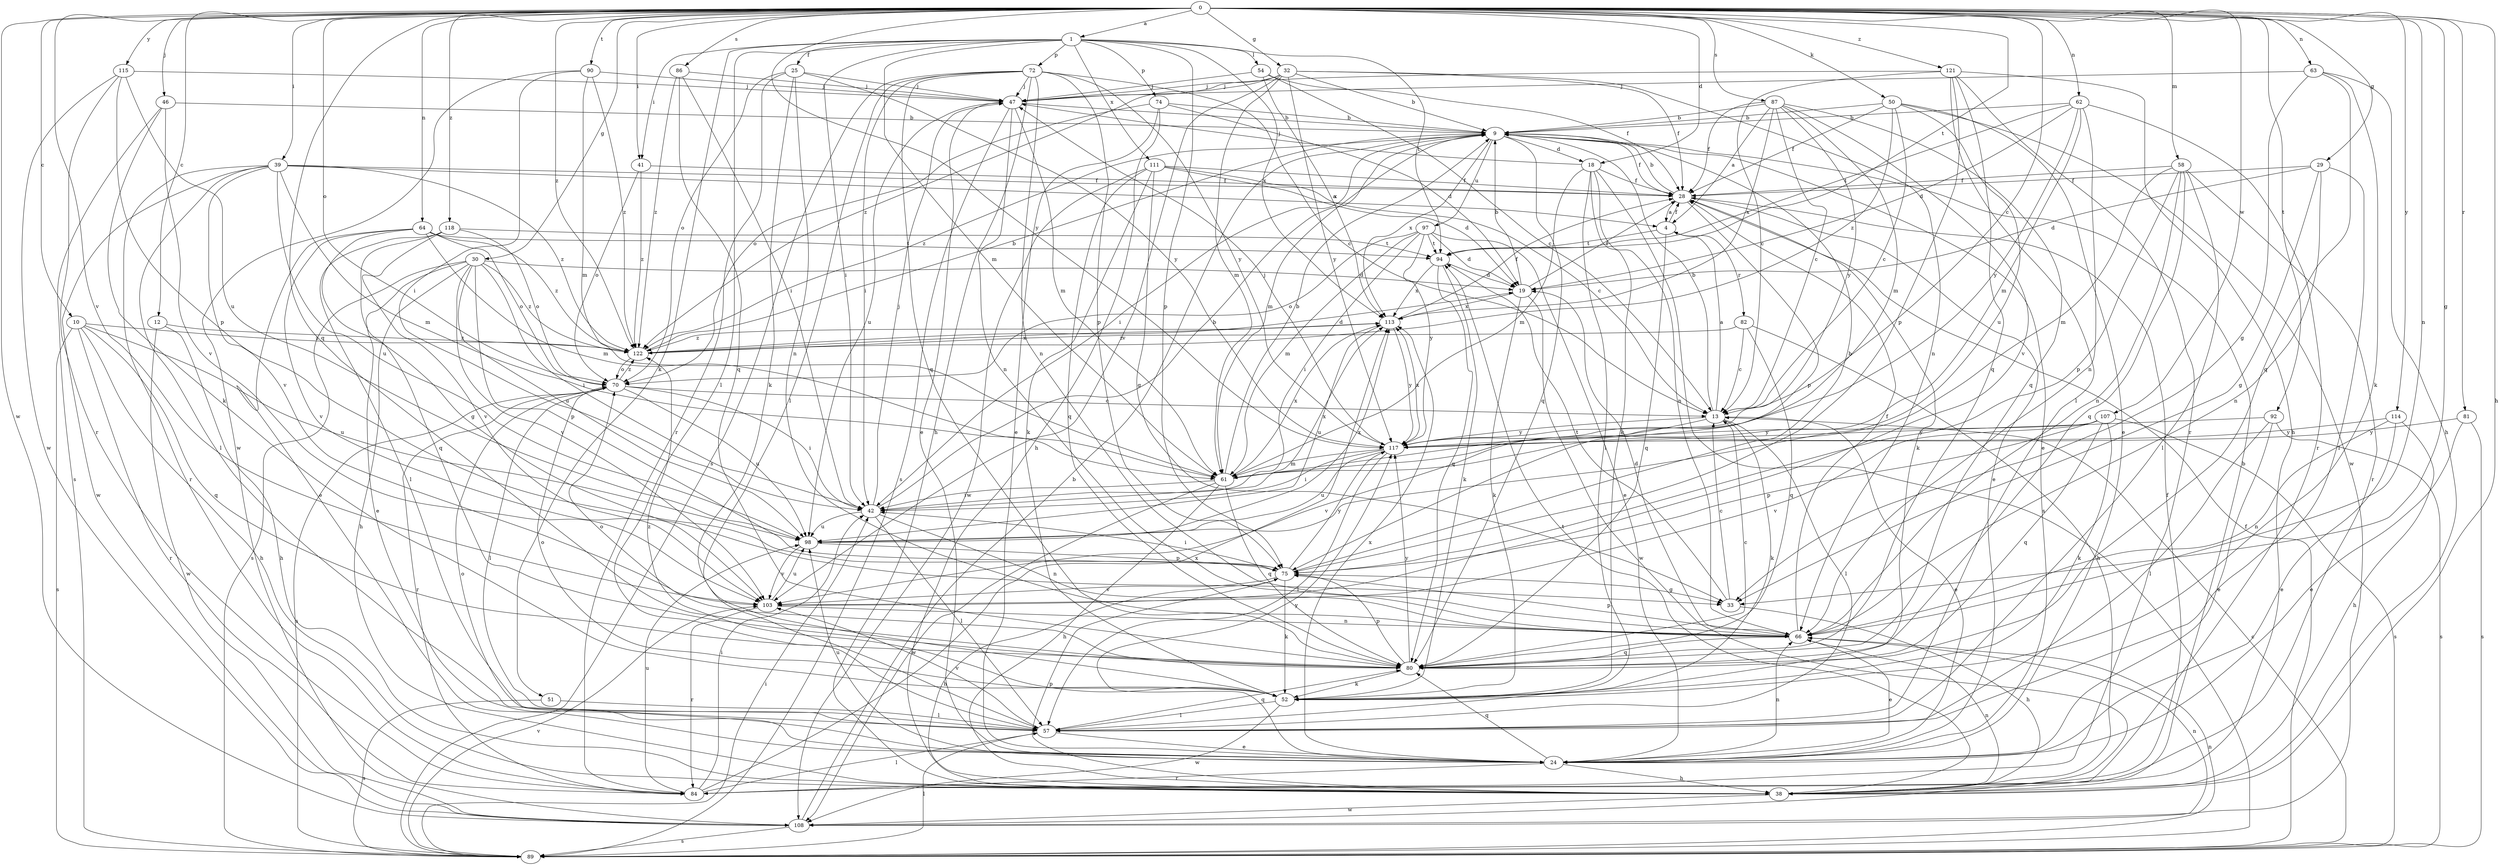 strict digraph  {
0;
1;
4;
9;
10;
12;
13;
18;
19;
24;
25;
28;
29;
30;
32;
33;
38;
39;
41;
42;
46;
47;
50;
51;
52;
54;
57;
58;
61;
62;
63;
64;
66;
70;
72;
74;
75;
80;
81;
82;
84;
86;
87;
89;
90;
92;
94;
97;
98;
103;
107;
108;
111;
113;
114;
115;
117;
118;
121;
122;
0 -> 1  [label=a];
0 -> 10  [label=c];
0 -> 12  [label=c];
0 -> 13  [label=c];
0 -> 18  [label=d];
0 -> 29  [label=g];
0 -> 30  [label=g];
0 -> 32  [label=g];
0 -> 33  [label=g];
0 -> 38  [label=h];
0 -> 39  [label=i];
0 -> 41  [label=i];
0 -> 46  [label=j];
0 -> 50  [label=k];
0 -> 58  [label=m];
0 -> 62  [label=n];
0 -> 63  [label=n];
0 -> 64  [label=n];
0 -> 66  [label=n];
0 -> 70  [label=o];
0 -> 80  [label=q];
0 -> 81  [label=r];
0 -> 86  [label=s];
0 -> 87  [label=s];
0 -> 90  [label=t];
0 -> 92  [label=t];
0 -> 94  [label=t];
0 -> 103  [label=v];
0 -> 107  [label=w];
0 -> 108  [label=w];
0 -> 114  [label=y];
0 -> 115  [label=y];
0 -> 117  [label=y];
0 -> 118  [label=z];
0 -> 121  [label=z];
0 -> 122  [label=z];
1 -> 25  [label=f];
1 -> 41  [label=i];
1 -> 42  [label=i];
1 -> 51  [label=k];
1 -> 54  [label=l];
1 -> 57  [label=l];
1 -> 61  [label=m];
1 -> 72  [label=p];
1 -> 74  [label=p];
1 -> 75  [label=p];
1 -> 94  [label=t];
1 -> 111  [label=x];
1 -> 113  [label=x];
4 -> 28  [label=f];
4 -> 80  [label=q];
4 -> 82  [label=r];
4 -> 94  [label=t];
9 -> 18  [label=d];
9 -> 24  [label=e];
9 -> 28  [label=f];
9 -> 42  [label=i];
9 -> 61  [label=m];
9 -> 80  [label=q];
9 -> 97  [label=u];
9 -> 113  [label=x];
9 -> 122  [label=z];
10 -> 38  [label=h];
10 -> 80  [label=q];
10 -> 84  [label=r];
10 -> 89  [label=s];
10 -> 98  [label=u];
10 -> 122  [label=z];
12 -> 38  [label=h];
12 -> 108  [label=w];
12 -> 122  [label=z];
13 -> 4  [label=a];
13 -> 9  [label=b];
13 -> 24  [label=e];
13 -> 52  [label=k];
13 -> 57  [label=l];
13 -> 103  [label=v];
13 -> 117  [label=y];
18 -> 28  [label=f];
18 -> 47  [label=j];
18 -> 52  [label=k];
18 -> 57  [label=l];
18 -> 61  [label=m];
18 -> 66  [label=n];
18 -> 89  [label=s];
19 -> 9  [label=b];
19 -> 28  [label=f];
19 -> 52  [label=k];
19 -> 108  [label=w];
19 -> 113  [label=x];
24 -> 38  [label=h];
24 -> 66  [label=n];
24 -> 70  [label=o];
24 -> 80  [label=q];
24 -> 84  [label=r];
24 -> 98  [label=u];
24 -> 113  [label=x];
24 -> 117  [label=y];
25 -> 47  [label=j];
25 -> 52  [label=k];
25 -> 66  [label=n];
25 -> 70  [label=o];
25 -> 84  [label=r];
25 -> 117  [label=y];
28 -> 4  [label=a];
28 -> 9  [label=b];
28 -> 24  [label=e];
28 -> 52  [label=k];
28 -> 75  [label=p];
29 -> 19  [label=d];
29 -> 28  [label=f];
29 -> 33  [label=g];
29 -> 57  [label=l];
29 -> 66  [label=n];
30 -> 19  [label=d];
30 -> 24  [label=e];
30 -> 38  [label=h];
30 -> 42  [label=i];
30 -> 75  [label=p];
30 -> 89  [label=s];
30 -> 98  [label=u];
30 -> 103  [label=v];
30 -> 122  [label=z];
32 -> 9  [label=b];
32 -> 28  [label=f];
32 -> 47  [label=j];
32 -> 61  [label=m];
32 -> 66  [label=n];
32 -> 103  [label=v];
32 -> 117  [label=y];
32 -> 122  [label=z];
33 -> 13  [label=c];
33 -> 38  [label=h];
33 -> 94  [label=t];
38 -> 9  [label=b];
38 -> 28  [label=f];
38 -> 66  [label=n];
38 -> 75  [label=p];
38 -> 94  [label=t];
38 -> 108  [label=w];
39 -> 4  [label=a];
39 -> 28  [label=f];
39 -> 57  [label=l];
39 -> 61  [label=m];
39 -> 84  [label=r];
39 -> 98  [label=u];
39 -> 103  [label=v];
39 -> 108  [label=w];
39 -> 122  [label=z];
41 -> 28  [label=f];
41 -> 70  [label=o];
41 -> 122  [label=z];
42 -> 9  [label=b];
42 -> 47  [label=j];
42 -> 57  [label=l];
42 -> 66  [label=n];
42 -> 98  [label=u];
42 -> 113  [label=x];
46 -> 9  [label=b];
46 -> 52  [label=k];
46 -> 89  [label=s];
46 -> 103  [label=v];
47 -> 9  [label=b];
47 -> 24  [label=e];
47 -> 61  [label=m];
47 -> 66  [label=n];
47 -> 89  [label=s];
47 -> 98  [label=u];
50 -> 9  [label=b];
50 -> 13  [label=c];
50 -> 24  [label=e];
50 -> 28  [label=f];
50 -> 98  [label=u];
50 -> 108  [label=w];
50 -> 122  [label=z];
51 -> 57  [label=l];
51 -> 89  [label=s];
52 -> 57  [label=l];
52 -> 70  [label=o];
52 -> 108  [label=w];
52 -> 122  [label=z];
54 -> 13  [label=c];
54 -> 28  [label=f];
54 -> 47  [label=j];
54 -> 113  [label=x];
57 -> 24  [label=e];
57 -> 80  [label=q];
57 -> 103  [label=v];
58 -> 28  [label=f];
58 -> 57  [label=l];
58 -> 61  [label=m];
58 -> 66  [label=n];
58 -> 75  [label=p];
58 -> 80  [label=q];
58 -> 84  [label=r];
61 -> 9  [label=b];
61 -> 38  [label=h];
61 -> 42  [label=i];
61 -> 80  [label=q];
61 -> 108  [label=w];
61 -> 113  [label=x];
62 -> 9  [label=b];
62 -> 19  [label=d];
62 -> 61  [label=m];
62 -> 66  [label=n];
62 -> 84  [label=r];
62 -> 94  [label=t];
62 -> 117  [label=y];
63 -> 33  [label=g];
63 -> 38  [label=h];
63 -> 47  [label=j];
63 -> 52  [label=k];
63 -> 80  [label=q];
64 -> 24  [label=e];
64 -> 33  [label=g];
64 -> 61  [label=m];
64 -> 70  [label=o];
64 -> 94  [label=t];
64 -> 103  [label=v];
64 -> 122  [label=z];
66 -> 19  [label=d];
66 -> 24  [label=e];
66 -> 28  [label=f];
66 -> 75  [label=p];
66 -> 80  [label=q];
70 -> 13  [label=c];
70 -> 42  [label=i];
70 -> 57  [label=l];
70 -> 84  [label=r];
70 -> 89  [label=s];
70 -> 98  [label=u];
70 -> 122  [label=z];
72 -> 13  [label=c];
72 -> 38  [label=h];
72 -> 42  [label=i];
72 -> 47  [label=j];
72 -> 57  [label=l];
72 -> 66  [label=n];
72 -> 75  [label=p];
72 -> 80  [label=q];
72 -> 89  [label=s];
72 -> 117  [label=y];
74 -> 9  [label=b];
74 -> 19  [label=d];
74 -> 24  [label=e];
74 -> 38  [label=h];
74 -> 70  [label=o];
75 -> 9  [label=b];
75 -> 33  [label=g];
75 -> 38  [label=h];
75 -> 42  [label=i];
75 -> 52  [label=k];
75 -> 103  [label=v];
75 -> 117  [label=y];
80 -> 13  [label=c];
80 -> 52  [label=k];
80 -> 70  [label=o];
80 -> 75  [label=p];
80 -> 117  [label=y];
81 -> 24  [label=e];
81 -> 89  [label=s];
81 -> 117  [label=y];
82 -> 13  [label=c];
82 -> 38  [label=h];
82 -> 80  [label=q];
82 -> 122  [label=z];
84 -> 42  [label=i];
84 -> 57  [label=l];
84 -> 98  [label=u];
84 -> 113  [label=x];
86 -> 42  [label=i];
86 -> 47  [label=j];
86 -> 80  [label=q];
86 -> 122  [label=z];
87 -> 4  [label=a];
87 -> 9  [label=b];
87 -> 13  [label=c];
87 -> 28  [label=f];
87 -> 61  [label=m];
87 -> 80  [label=q];
87 -> 103  [label=v];
87 -> 113  [label=x];
87 -> 117  [label=y];
89 -> 13  [label=c];
89 -> 28  [label=f];
89 -> 42  [label=i];
89 -> 57  [label=l];
89 -> 66  [label=n];
89 -> 103  [label=v];
90 -> 42  [label=i];
90 -> 47  [label=j];
90 -> 61  [label=m];
90 -> 108  [label=w];
90 -> 122  [label=z];
92 -> 24  [label=e];
92 -> 57  [label=l];
92 -> 89  [label=s];
92 -> 117  [label=y];
94 -> 19  [label=d];
94 -> 52  [label=k];
94 -> 80  [label=q];
94 -> 113  [label=x];
97 -> 19  [label=d];
97 -> 24  [label=e];
97 -> 42  [label=i];
97 -> 61  [label=m];
97 -> 70  [label=o];
97 -> 94  [label=t];
97 -> 117  [label=y];
98 -> 75  [label=p];
98 -> 103  [label=v];
98 -> 113  [label=x];
103 -> 66  [label=n];
103 -> 84  [label=r];
103 -> 98  [label=u];
107 -> 52  [label=k];
107 -> 75  [label=p];
107 -> 80  [label=q];
107 -> 89  [label=s];
107 -> 103  [label=v];
107 -> 117  [label=y];
108 -> 9  [label=b];
108 -> 66  [label=n];
108 -> 89  [label=s];
111 -> 13  [label=c];
111 -> 19  [label=d];
111 -> 28  [label=f];
111 -> 33  [label=g];
111 -> 52  [label=k];
111 -> 80  [label=q];
111 -> 108  [label=w];
113 -> 28  [label=f];
113 -> 98  [label=u];
113 -> 117  [label=y];
113 -> 122  [label=z];
114 -> 24  [label=e];
114 -> 38  [label=h];
114 -> 66  [label=n];
114 -> 117  [label=y];
115 -> 47  [label=j];
115 -> 75  [label=p];
115 -> 84  [label=r];
115 -> 98  [label=u];
115 -> 108  [label=w];
117 -> 42  [label=i];
117 -> 47  [label=j];
117 -> 57  [label=l];
117 -> 61  [label=m];
117 -> 98  [label=u];
117 -> 113  [label=x];
118 -> 57  [label=l];
118 -> 70  [label=o];
118 -> 80  [label=q];
118 -> 94  [label=t];
118 -> 103  [label=v];
121 -> 13  [label=c];
121 -> 38  [label=h];
121 -> 47  [label=j];
121 -> 57  [label=l];
121 -> 75  [label=p];
121 -> 80  [label=q];
121 -> 84  [label=r];
122 -> 9  [label=b];
122 -> 19  [label=d];
122 -> 70  [label=o];
122 -> 113  [label=x];
}
